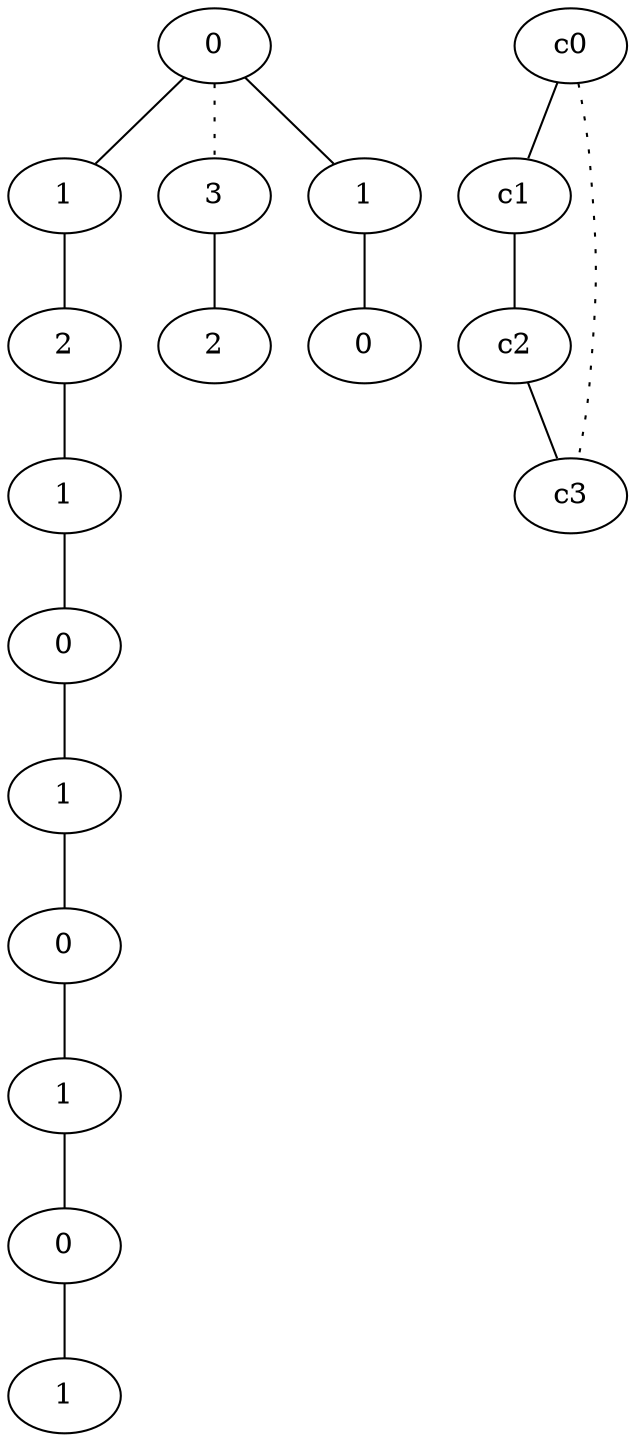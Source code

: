 graph {
a0[label=0];
a1[label=1];
a2[label=2];
a3[label=1];
a4[label=0];
a5[label=1];
a6[label=0];
a7[label=1];
a8[label=0];
a9[label=1];
a10[label=3];
a11[label=2];
a12[label=1];
a13[label=0];
a0 -- a1;
a0 -- a10 [style=dotted];
a0 -- a12;
a1 -- a2;
a2 -- a3;
a3 -- a4;
a4 -- a5;
a5 -- a6;
a6 -- a7;
a7 -- a8;
a8 -- a9;
a10 -- a11;
a12 -- a13;
c0 -- c1;
c0 -- c3 [style=dotted];
c1 -- c2;
c2 -- c3;
}
